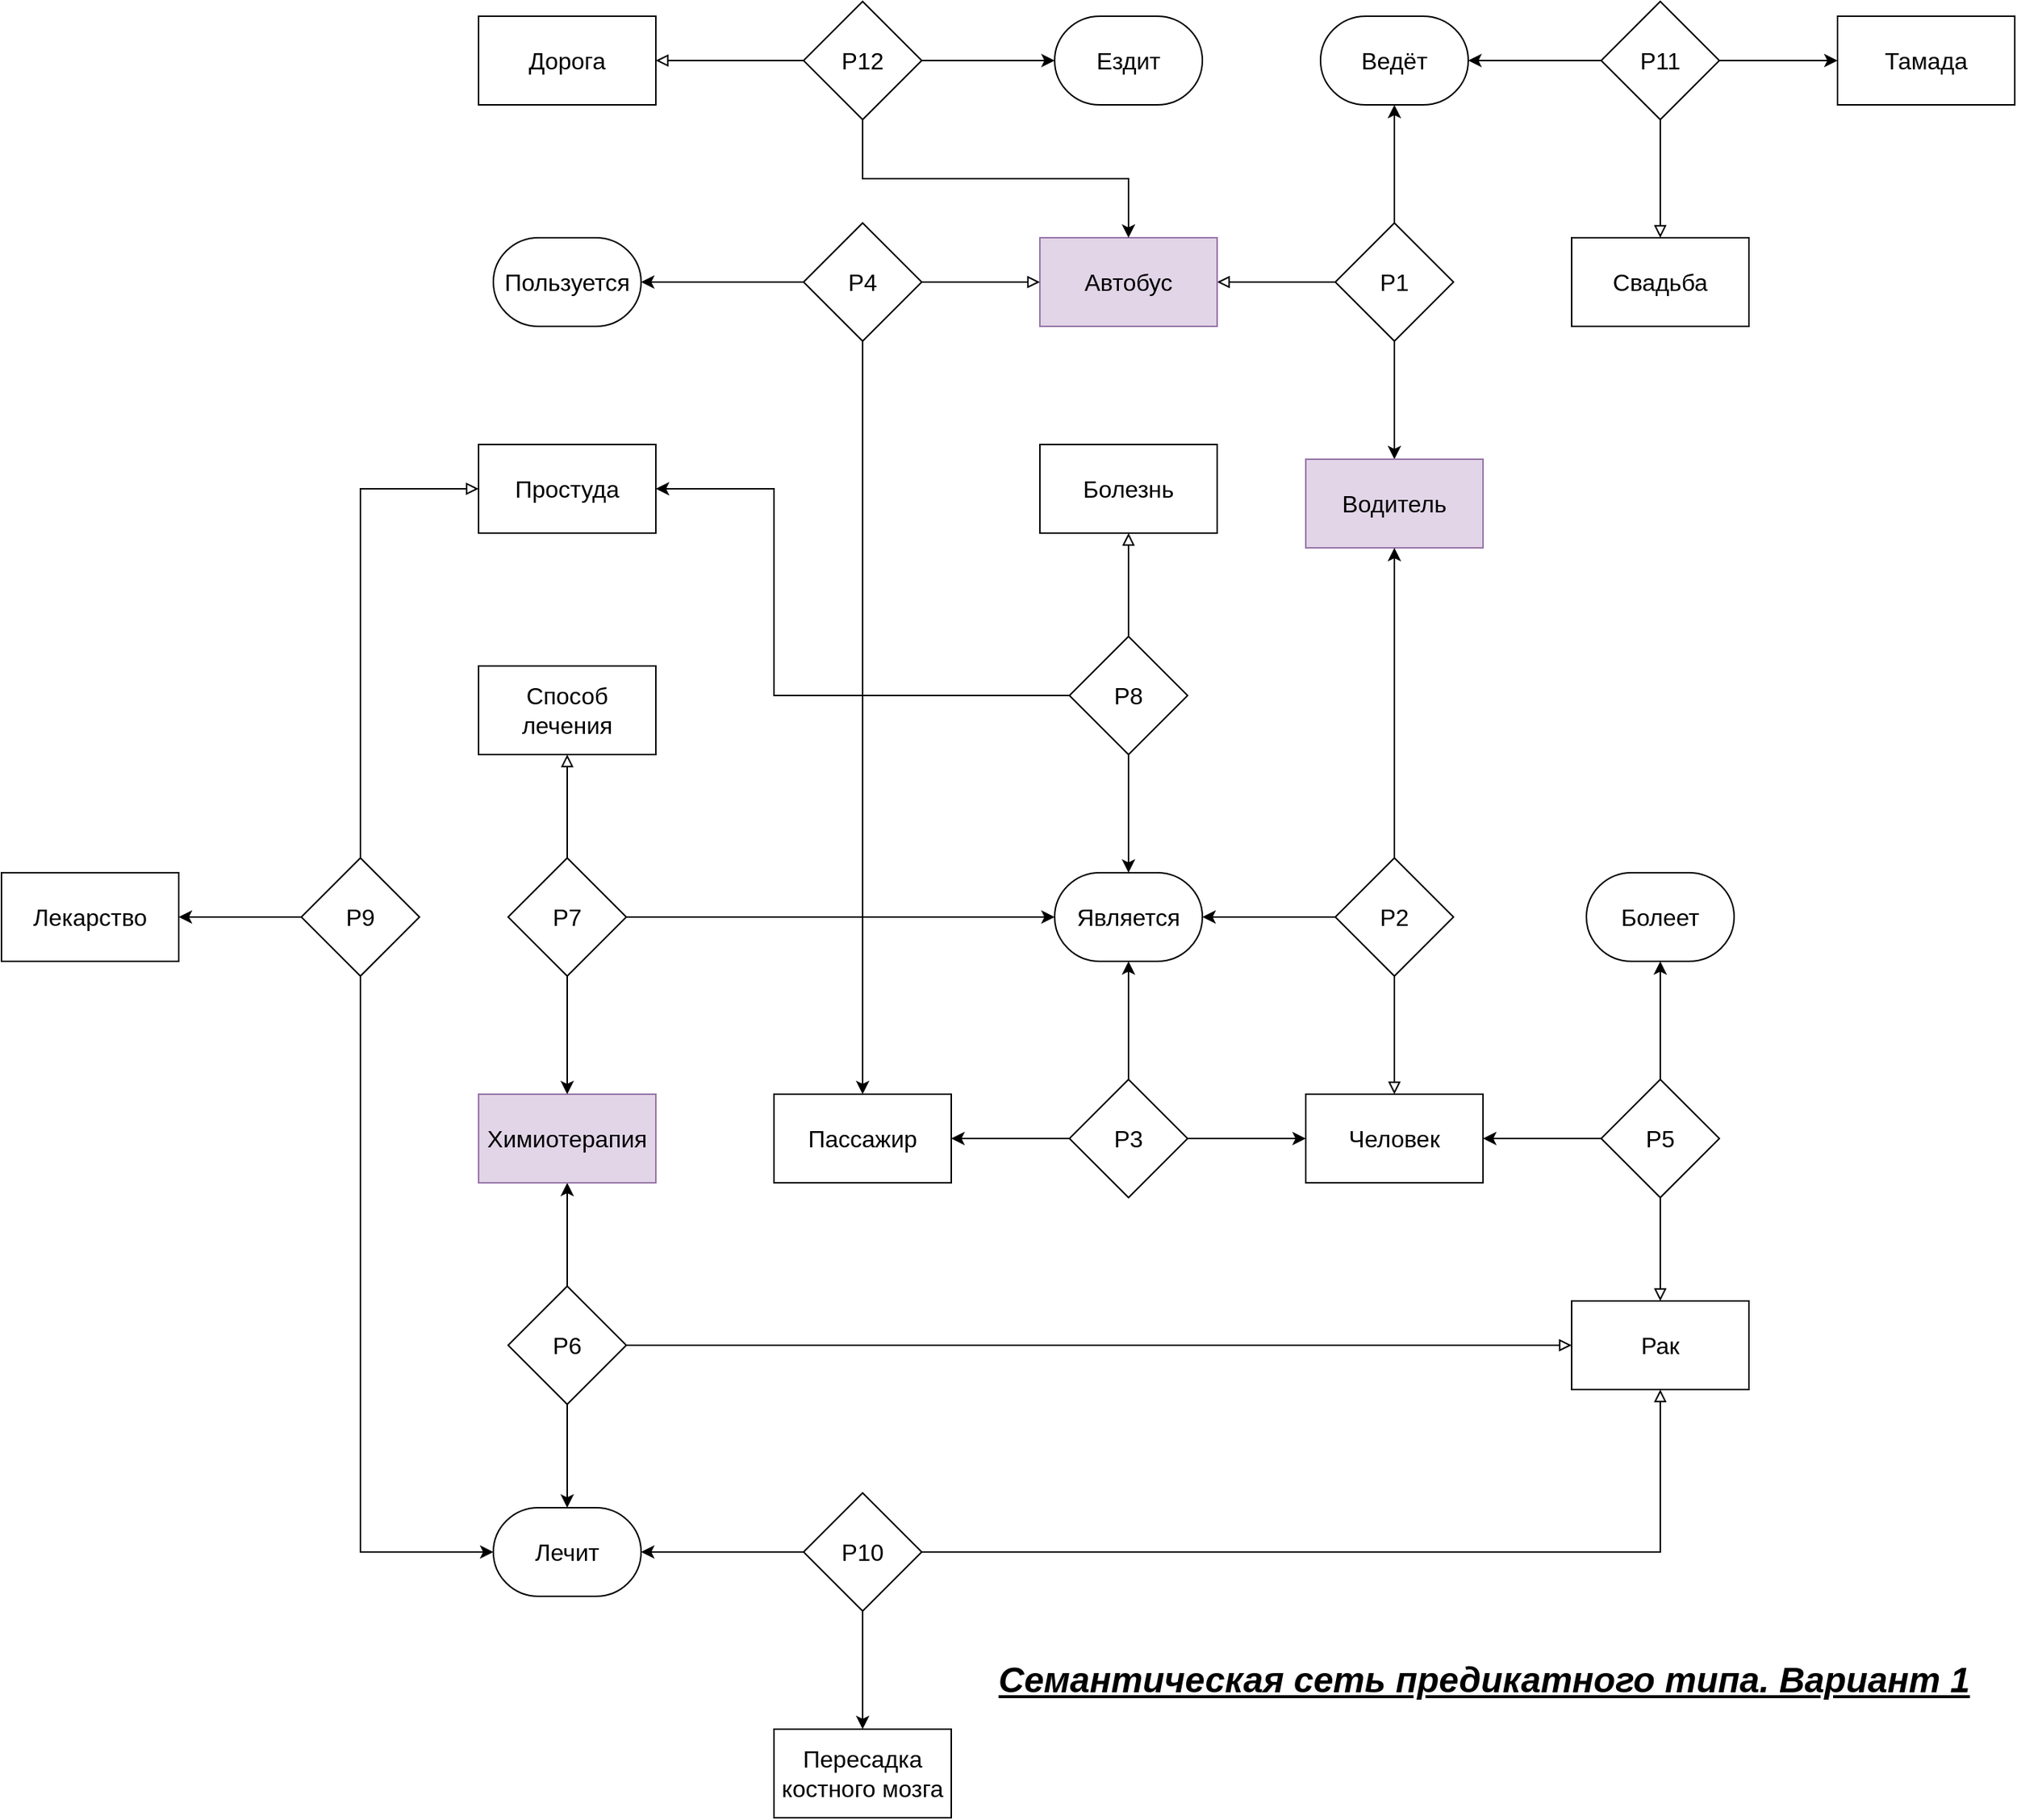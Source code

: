 <mxfile type="github" version="12.1.3" pages="1">
  <diagram id="MdG7-HfaqBnEDaMUFADi" name="Page-1">
    <mxGraphModel grid="1" dx="782" dy="466" gridSize="10" guides="1" tooltips="1" connect="1" arrows="1" fold="1" page="1" pageScale="1" pageWidth="2336" pageHeight="1654" math="0" shadow="0">
      <root>
        <mxCell id="0"/>
        <mxCell id="1" parent="0"/>
        <mxCell id="23sbL1pwcprmUJ3YnxOy-1" value="Семантическая сеть предикатного типа. Вариант 1" parent="1" style="text;html=1;resizable=0;points=[];autosize=1;align=left;verticalAlign=top;spacingTop=-4;fontSize=24;fontStyle=7" vertex="1">
          <mxGeometry as="geometry" x="1030" y="1420" width="580" height="30"/>
        </mxCell>
        <mxCell id="RuxBEX5rn0aUxyI9NK6G-9" parent="1" style="edgeStyle=orthogonalEdgeStyle;rounded=0;orthogonalLoop=1;jettySize=auto;html=1;exitX=0;exitY=0.5;exitDx=0;exitDy=0;entryX=1;entryY=0.5;entryDx=0;entryDy=0;fontSize=16;endArrow=block;endFill=0;" target="RuxBEX5rn0aUxyI9NK6G-2" source="RuxBEX5rn0aUxyI9NK6G-1" edge="1">
          <mxGeometry as="geometry" relative="1"/>
        </mxCell>
        <mxCell id="RuxBEX5rn0aUxyI9NK6G-10" parent="1" style="edgeStyle=orthogonalEdgeStyle;rounded=0;orthogonalLoop=1;jettySize=auto;html=1;exitX=0.5;exitY=1;exitDx=0;exitDy=0;entryX=0.5;entryY=0;entryDx=0;entryDy=0;fontSize=16;" target="RuxBEX5rn0aUxyI9NK6G-7" source="RuxBEX5rn0aUxyI9NK6G-1" edge="1">
          <mxGeometry as="geometry" relative="1"/>
        </mxCell>
        <mxCell id="RuxBEX5rn0aUxyI9NK6G-11" parent="1" style="edgeStyle=orthogonalEdgeStyle;rounded=0;orthogonalLoop=1;jettySize=auto;html=1;exitX=0.5;exitY=0;exitDx=0;exitDy=0;entryX=0.5;entryY=1;entryDx=0;entryDy=0;entryPerimeter=0;fontSize=16;" target="RuxBEX5rn0aUxyI9NK6G-3" source="RuxBEX5rn0aUxyI9NK6G-1" edge="1">
          <mxGeometry as="geometry" relative="1">
            <Array as="points">
              <mxPoint x="1300" y="390"/>
              <mxPoint x="1300" y="390"/>
            </Array>
          </mxGeometry>
        </mxCell>
        <mxCell id="RuxBEX5rn0aUxyI9NK6G-1" value="Р1" parent="1" style="rhombus;whiteSpace=wrap;html=1;fontSize=16;" vertex="1">
          <mxGeometry as="geometry" x="1260" y="450" width="80" height="80"/>
        </mxCell>
        <mxCell id="RuxBEX5rn0aUxyI9NK6G-2" value="Автобус" parent="1" style="rounded=0;whiteSpace=wrap;html=1;fontSize=16;fillColor=#e1d5e7;strokeColor=#9673a6;" vertex="1">
          <mxGeometry as="geometry" x="1060" y="460" width="120" height="60"/>
        </mxCell>
        <mxCell id="RuxBEX5rn0aUxyI9NK6G-3" value="Ведёт" parent="1" style="strokeWidth=1;html=1;shape=mxgraph.flowchart.terminator;whiteSpace=wrap;fontSize=16;" vertex="1">
          <mxGeometry as="geometry" x="1250" y="310" width="100" height="60"/>
        </mxCell>
        <mxCell id="RuxBEX5rn0aUxyI9NK6G-7" value="Водитель" parent="1" style="rounded=0;whiteSpace=wrap;html=1;fontSize=16;fillColor=#e1d5e7;strokeColor=#9673a6;" vertex="1">
          <mxGeometry as="geometry" x="1240" y="610" width="120" height="60"/>
        </mxCell>
        <mxCell id="RuxBEX5rn0aUxyI9NK6G-14" parent="1" style="edgeStyle=orthogonalEdgeStyle;rounded=0;orthogonalLoop=1;jettySize=auto;html=1;exitX=0;exitY=0.5;exitDx=0;exitDy=0;entryX=1;entryY=0.5;entryDx=0;entryDy=0;entryPerimeter=0;fontSize=16;" target="RuxBEX5rn0aUxyI9NK6G-13" source="RuxBEX5rn0aUxyI9NK6G-12" edge="1">
          <mxGeometry as="geometry" relative="1"/>
        </mxCell>
        <mxCell id="RuxBEX5rn0aUxyI9NK6G-15" parent="1" style="edgeStyle=orthogonalEdgeStyle;rounded=0;orthogonalLoop=1;jettySize=auto;html=1;exitX=0.5;exitY=0;exitDx=0;exitDy=0;entryX=0.5;entryY=1;entryDx=0;entryDy=0;fontSize=16;endArrow=classic;endFill=1;" target="RuxBEX5rn0aUxyI9NK6G-7" source="RuxBEX5rn0aUxyI9NK6G-12" edge="1">
          <mxGeometry as="geometry" relative="1"/>
        </mxCell>
        <mxCell id="ugYi71QRtzRKsweFKnxb-10" parent="1" style="edgeStyle=orthogonalEdgeStyle;rounded=0;orthogonalLoop=1;jettySize=auto;html=1;exitX=0.5;exitY=1;exitDx=0;exitDy=0;entryX=0.5;entryY=0;entryDx=0;entryDy=0;endArrow=block;endFill=0;" target="RuxBEX5rn0aUxyI9NK6G-16" source="RuxBEX5rn0aUxyI9NK6G-12" edge="1">
          <mxGeometry as="geometry" relative="1"/>
        </mxCell>
        <mxCell id="RuxBEX5rn0aUxyI9NK6G-12" value="Р2" parent="1" style="rhombus;whiteSpace=wrap;html=1;fontSize=16;" vertex="1">
          <mxGeometry as="geometry" x="1260" y="880" width="80" height="80"/>
        </mxCell>
        <mxCell id="RuxBEX5rn0aUxyI9NK6G-13" value="Является" parent="1" style="strokeWidth=1;html=1;shape=mxgraph.flowchart.terminator;whiteSpace=wrap;fontSize=16;" vertex="1">
          <mxGeometry as="geometry" x="1070" y="890" width="100" height="60"/>
        </mxCell>
        <mxCell id="RuxBEX5rn0aUxyI9NK6G-16" value="Человек" parent="1" style="rounded=0;whiteSpace=wrap;html=1;fontSize=16;" vertex="1">
          <mxGeometry as="geometry" x="1240" y="1040" width="120" height="60"/>
        </mxCell>
        <mxCell id="ugYi71QRtzRKsweFKnxb-25" parent="1" style="edgeStyle=orthogonalEdgeStyle;rounded=0;orthogonalLoop=1;jettySize=auto;html=1;exitX=0.5;exitY=1;exitDx=0;exitDy=0;entryX=0.5;entryY=0;entryDx=0;entryDy=0;endArrow=block;endFill=0;" target="ugYi71QRtzRKsweFKnxb-2" source="ugYi71QRtzRKsweFKnxb-1" edge="1">
          <mxGeometry as="geometry" relative="1"/>
        </mxCell>
        <mxCell id="ugYi71QRtzRKsweFKnxb-26" parent="1" style="edgeStyle=orthogonalEdgeStyle;rounded=0;orthogonalLoop=1;jettySize=auto;html=1;exitX=0;exitY=0.5;exitDx=0;exitDy=0;entryX=1;entryY=0.5;entryDx=0;entryDy=0;" target="RuxBEX5rn0aUxyI9NK6G-16" source="ugYi71QRtzRKsweFKnxb-1" edge="1">
          <mxGeometry as="geometry" relative="1"/>
        </mxCell>
        <mxCell id="ugYi71QRtzRKsweFKnxb-27" parent="1" style="edgeStyle=orthogonalEdgeStyle;rounded=0;orthogonalLoop=1;jettySize=auto;html=1;exitX=0.5;exitY=0;exitDx=0;exitDy=0;entryX=0.5;entryY=1;entryDx=0;entryDy=0;entryPerimeter=0;" target="ugYi71QRtzRKsweFKnxb-3" source="ugYi71QRtzRKsweFKnxb-1" edge="1">
          <mxGeometry as="geometry" relative="1"/>
        </mxCell>
        <mxCell id="ugYi71QRtzRKsweFKnxb-1" value="Р5" parent="1" style="rhombus;whiteSpace=wrap;html=1;fontSize=16;" vertex="1">
          <mxGeometry as="geometry" x="1440" y="1030" width="80" height="80"/>
        </mxCell>
        <mxCell id="ugYi71QRtzRKsweFKnxb-2" value="Рак" parent="1" style="rounded=0;whiteSpace=wrap;html=1;fontSize=16;" vertex="1">
          <mxGeometry as="geometry" x="1420" y="1180" width="120" height="60"/>
        </mxCell>
        <mxCell id="ugYi71QRtzRKsweFKnxb-3" value="Болеет" parent="1" style="strokeWidth=1;html=1;shape=mxgraph.flowchart.terminator;whiteSpace=wrap;fontSize=16;" vertex="1">
          <mxGeometry as="geometry" x="1430" y="890" width="100" height="60"/>
        </mxCell>
        <mxCell id="ugYi71QRtzRKsweFKnxb-14" parent="1" style="edgeStyle=orthogonalEdgeStyle;rounded=0;orthogonalLoop=1;jettySize=auto;html=1;exitX=0.5;exitY=0;exitDx=0;exitDy=0;entryX=0.5;entryY=1;entryDx=0;entryDy=0;entryPerimeter=0;" target="RuxBEX5rn0aUxyI9NK6G-13" source="ugYi71QRtzRKsweFKnxb-4" edge="1">
          <mxGeometry as="geometry" relative="1"/>
        </mxCell>
        <mxCell id="ugYi71QRtzRKsweFKnxb-15" parent="1" style="edgeStyle=orthogonalEdgeStyle;rounded=0;orthogonalLoop=1;jettySize=auto;html=1;exitX=1;exitY=0.5;exitDx=0;exitDy=0;entryX=0;entryY=0.5;entryDx=0;entryDy=0;" target="RuxBEX5rn0aUxyI9NK6G-16" source="ugYi71QRtzRKsweFKnxb-4" edge="1">
          <mxGeometry as="geometry" relative="1"/>
        </mxCell>
        <mxCell id="ugYi71QRtzRKsweFKnxb-16" parent="1" style="edgeStyle=orthogonalEdgeStyle;rounded=0;orthogonalLoop=1;jettySize=auto;html=1;exitX=0;exitY=0.5;exitDx=0;exitDy=0;entryX=1;entryY=0.5;entryDx=0;entryDy=0;" target="ugYi71QRtzRKsweFKnxb-11" source="ugYi71QRtzRKsweFKnxb-4" edge="1">
          <mxGeometry as="geometry" relative="1"/>
        </mxCell>
        <mxCell id="ugYi71QRtzRKsweFKnxb-4" value="Р3" parent="1" style="rhombus;whiteSpace=wrap;html=1;fontSize=16;" vertex="1">
          <mxGeometry as="geometry" x="1080" y="1030" width="80" height="80"/>
        </mxCell>
        <mxCell id="ugYi71QRtzRKsweFKnxb-6" value="Пользуется" parent="1" style="strokeWidth=1;html=1;shape=mxgraph.flowchart.terminator;whiteSpace=wrap;fontSize=16;" vertex="1">
          <mxGeometry as="geometry" x="690" y="460" width="100" height="60"/>
        </mxCell>
        <mxCell id="ugYi71QRtzRKsweFKnxb-11" value="Пассажир" parent="1" style="rounded=0;whiteSpace=wrap;html=1;fontSize=16;" vertex="1">
          <mxGeometry as="geometry" x="880" y="1040" width="120" height="60"/>
        </mxCell>
        <mxCell id="ugYi71QRtzRKsweFKnxb-20" parent="1" style="edgeStyle=orthogonalEdgeStyle;rounded=0;orthogonalLoop=1;jettySize=auto;html=1;exitX=0.5;exitY=1;exitDx=0;exitDy=0;entryX=0.5;entryY=0;entryDx=0;entryDy=0;" target="ugYi71QRtzRKsweFKnxb-11" source="ugYi71QRtzRKsweFKnxb-17" edge="1">
          <mxGeometry as="geometry" relative="1"/>
        </mxCell>
        <mxCell id="ugYi71QRtzRKsweFKnxb-23" parent="1" style="edgeStyle=orthogonalEdgeStyle;rounded=0;orthogonalLoop=1;jettySize=auto;html=1;exitX=1;exitY=0.5;exitDx=0;exitDy=0;entryX=0;entryY=0.5;entryDx=0;entryDy=0;endArrow=block;endFill=0;" target="RuxBEX5rn0aUxyI9NK6G-2" source="ugYi71QRtzRKsweFKnxb-17" edge="1">
          <mxGeometry as="geometry" relative="1"/>
        </mxCell>
        <mxCell id="ugYi71QRtzRKsweFKnxb-24" parent="1" style="edgeStyle=orthogonalEdgeStyle;rounded=0;orthogonalLoop=1;jettySize=auto;html=1;exitX=0;exitY=0.5;exitDx=0;exitDy=0;entryX=1;entryY=0.5;entryDx=0;entryDy=0;entryPerimeter=0;" target="ugYi71QRtzRKsweFKnxb-6" source="ugYi71QRtzRKsweFKnxb-17" edge="1">
          <mxGeometry as="geometry" relative="1"/>
        </mxCell>
        <mxCell id="ugYi71QRtzRKsweFKnxb-17" value="Р4" parent="1" style="rhombus;whiteSpace=wrap;html=1;fontSize=16;" vertex="1">
          <mxGeometry as="geometry" x="900" y="450" width="80" height="80"/>
        </mxCell>
        <mxCell id="Z3LmGhZKQQwMbP7OmK-l-32" parent="1" style="edgeStyle=orthogonalEdgeStyle;rounded=0;orthogonalLoop=1;jettySize=auto;html=1;exitX=0;exitY=0.5;exitDx=0;exitDy=0;entryX=1;entryY=0.5;entryDx=0;entryDy=0;entryPerimeter=0;" target="RuxBEX5rn0aUxyI9NK6G-3" source="ugYi71QRtzRKsweFKnxb-28" edge="1">
          <mxGeometry as="geometry" relative="1"/>
        </mxCell>
        <mxCell id="Z3LmGhZKQQwMbP7OmK-l-33" parent="1" style="edgeStyle=orthogonalEdgeStyle;rounded=0;orthogonalLoop=1;jettySize=auto;html=1;exitX=1;exitY=0.5;exitDx=0;exitDy=0;entryX=0;entryY=0.5;entryDx=0;entryDy=0;" target="Z3LmGhZKQQwMbP7OmK-l-31" source="ugYi71QRtzRKsweFKnxb-28" edge="1">
          <mxGeometry as="geometry" relative="1"/>
        </mxCell>
        <mxCell id="Z3LmGhZKQQwMbP7OmK-l-34" parent="1" style="edgeStyle=orthogonalEdgeStyle;rounded=0;orthogonalLoop=1;jettySize=auto;html=1;exitX=0.5;exitY=1;exitDx=0;exitDy=0;entryX=0.5;entryY=0;entryDx=0;entryDy=0;endArrow=block;endFill=0;" target="Z3LmGhZKQQwMbP7OmK-l-30" source="ugYi71QRtzRKsweFKnxb-28" edge="1">
          <mxGeometry as="geometry" relative="1"/>
        </mxCell>
        <mxCell id="ugYi71QRtzRKsweFKnxb-28" value="Р11" parent="1" style="rhombus;whiteSpace=wrap;html=1;fontSize=16;" vertex="1">
          <mxGeometry as="geometry" x="1440" y="300" width="80" height="80"/>
        </mxCell>
        <mxCell id="ugYi71QRtzRKsweFKnxb-29" value="Болезнь" parent="1" style="rounded=0;whiteSpace=wrap;html=1;fontSize=16;" vertex="1">
          <mxGeometry as="geometry" x="1060" y="600" width="120" height="60"/>
        </mxCell>
        <mxCell id="ugYi71QRtzRKsweFKnxb-30" value="Ездит" parent="1" style="strokeWidth=1;html=1;shape=mxgraph.flowchart.terminator;whiteSpace=wrap;fontSize=16;" vertex="1">
          <mxGeometry as="geometry" x="1070" y="310" width="100" height="60"/>
        </mxCell>
        <mxCell id="ugYi71QRtzRKsweFKnxb-38" parent="1" style="edgeStyle=orthogonalEdgeStyle;rounded=0;orthogonalLoop=1;jettySize=auto;html=1;exitX=1;exitY=0.5;exitDx=0;exitDy=0;entryX=0;entryY=0.5;entryDx=0;entryDy=0;endArrow=block;endFill=0;" target="ugYi71QRtzRKsweFKnxb-2" source="ugYi71QRtzRKsweFKnxb-34" edge="1">
          <mxGeometry as="geometry" relative="1"/>
        </mxCell>
        <mxCell id="ugYi71QRtzRKsweFKnxb-39" parent="1" style="edgeStyle=orthogonalEdgeStyle;rounded=0;orthogonalLoop=1;jettySize=auto;html=1;exitX=0.5;exitY=1;exitDx=0;exitDy=0;entryX=0.5;entryY=0;entryDx=0;entryDy=0;entryPerimeter=0;" target="ugYi71QRtzRKsweFKnxb-36" source="ugYi71QRtzRKsweFKnxb-34" edge="1">
          <mxGeometry as="geometry" relative="1"/>
        </mxCell>
        <mxCell id="ugYi71QRtzRKsweFKnxb-40" parent="1" style="edgeStyle=orthogonalEdgeStyle;rounded=0;orthogonalLoop=1;jettySize=auto;html=1;exitX=0.5;exitY=0;exitDx=0;exitDy=0;entryX=0.5;entryY=1;entryDx=0;entryDy=0;" target="ugYi71QRtzRKsweFKnxb-35" source="ugYi71QRtzRKsweFKnxb-34" edge="1">
          <mxGeometry as="geometry" relative="1">
            <Array as="points">
              <mxPoint x="740" y="1170"/>
            </Array>
          </mxGeometry>
        </mxCell>
        <mxCell id="ugYi71QRtzRKsweFKnxb-34" value="Р6" parent="1" style="rhombus;whiteSpace=wrap;html=1;fontSize=16;" vertex="1">
          <mxGeometry as="geometry" x="700" y="1170" width="80" height="80"/>
        </mxCell>
        <mxCell id="ugYi71QRtzRKsweFKnxb-35" value="Химиотерапия" parent="1" style="rounded=0;whiteSpace=wrap;html=1;fontSize=16;fillColor=#e1d5e7;strokeColor=#9673a6;" vertex="1">
          <mxGeometry as="geometry" x="680" y="1040" width="120" height="60"/>
        </mxCell>
        <mxCell id="ugYi71QRtzRKsweFKnxb-36" value="Лечит" parent="1" style="strokeWidth=1;html=1;shape=mxgraph.flowchart.terminator;whiteSpace=wrap;fontSize=16;" vertex="1">
          <mxGeometry as="geometry" x="690" y="1320" width="100" height="60"/>
        </mxCell>
        <mxCell id="Z3LmGhZKQQwMbP7OmK-l-2" parent="1" style="edgeStyle=orthogonalEdgeStyle;rounded=0;orthogonalLoop=1;jettySize=auto;html=1;exitX=1;exitY=0.5;exitDx=0;exitDy=0;entryX=0;entryY=0.5;entryDx=0;entryDy=0;entryPerimeter=0;" target="RuxBEX5rn0aUxyI9NK6G-13" source="Z3LmGhZKQQwMbP7OmK-l-1" edge="1">
          <mxGeometry as="geometry" relative="1"/>
        </mxCell>
        <mxCell id="Z3LmGhZKQQwMbP7OmK-l-3" parent="1" style="edgeStyle=orthogonalEdgeStyle;rounded=0;orthogonalLoop=1;jettySize=auto;html=1;exitX=0.5;exitY=1;exitDx=0;exitDy=0;entryX=0.5;entryY=0;entryDx=0;entryDy=0;" target="ugYi71QRtzRKsweFKnxb-35" source="Z3LmGhZKQQwMbP7OmK-l-1" edge="1">
          <mxGeometry as="geometry" relative="1"/>
        </mxCell>
        <mxCell id="Z3LmGhZKQQwMbP7OmK-l-5" parent="1" style="edgeStyle=orthogonalEdgeStyle;rounded=0;orthogonalLoop=1;jettySize=auto;html=1;exitX=0.5;exitY=0;exitDx=0;exitDy=0;entryX=0.5;entryY=1;entryDx=0;entryDy=0;endArrow=block;endFill=0;" target="Z3LmGhZKQQwMbP7OmK-l-4" source="Z3LmGhZKQQwMbP7OmK-l-1" edge="1">
          <mxGeometry as="geometry" relative="1"/>
        </mxCell>
        <mxCell id="Z3LmGhZKQQwMbP7OmK-l-1" value="Р7" parent="1" style="rhombus;whiteSpace=wrap;html=1;fontSize=16;" vertex="1">
          <mxGeometry as="geometry" x="700" y="880" width="80" height="80"/>
        </mxCell>
        <mxCell id="Z3LmGhZKQQwMbP7OmK-l-4" value="Способ лечения" parent="1" style="rounded=0;whiteSpace=wrap;html=1;fontSize=16;" vertex="1">
          <mxGeometry as="geometry" x="680" y="750" width="120" height="60"/>
        </mxCell>
        <mxCell id="Z3LmGhZKQQwMbP7OmK-l-6" value="Простуда" parent="1" style="rounded=0;whiteSpace=wrap;html=1;fontSize=16;" vertex="1">
          <mxGeometry as="geometry" x="680" y="600" width="120" height="60"/>
        </mxCell>
        <mxCell id="Z3LmGhZKQQwMbP7OmK-l-10" parent="1" style="edgeStyle=orthogonalEdgeStyle;rounded=0;orthogonalLoop=1;jettySize=auto;html=1;exitX=0.5;exitY=1;exitDx=0;exitDy=0;entryX=0.5;entryY=0;entryDx=0;entryDy=0;entryPerimeter=0;" target="RuxBEX5rn0aUxyI9NK6G-13" source="Z3LmGhZKQQwMbP7OmK-l-7" edge="1">
          <mxGeometry as="geometry" relative="1"/>
        </mxCell>
        <mxCell id="Z3LmGhZKQQwMbP7OmK-l-18" parent="1" style="edgeStyle=orthogonalEdgeStyle;rounded=0;orthogonalLoop=1;jettySize=auto;html=1;exitX=0.5;exitY=0;exitDx=0;exitDy=0;entryX=0.5;entryY=1;entryDx=0;entryDy=0;endArrow=block;endFill=0;" target="ugYi71QRtzRKsweFKnxb-29" source="Z3LmGhZKQQwMbP7OmK-l-7" edge="1">
          <mxGeometry as="geometry" relative="1"/>
        </mxCell>
        <mxCell id="Z3LmGhZKQQwMbP7OmK-l-19" parent="1" style="edgeStyle=orthogonalEdgeStyle;rounded=0;orthogonalLoop=1;jettySize=auto;html=1;exitX=0;exitY=0.5;exitDx=0;exitDy=0;entryX=1;entryY=0.5;entryDx=0;entryDy=0;" target="Z3LmGhZKQQwMbP7OmK-l-6" source="Z3LmGhZKQQwMbP7OmK-l-7" edge="1">
          <mxGeometry as="geometry" relative="1">
            <Array as="points">
              <mxPoint x="880" y="770"/>
              <mxPoint x="880" y="630"/>
            </Array>
          </mxGeometry>
        </mxCell>
        <mxCell id="Z3LmGhZKQQwMbP7OmK-l-7" value="Р8" parent="1" style="rhombus;whiteSpace=wrap;html=1;fontSize=16;" vertex="1">
          <mxGeometry as="geometry" x="1080" y="730" width="80" height="80"/>
        </mxCell>
        <mxCell id="Z3LmGhZKQQwMbP7OmK-l-14" value="Лекарство" parent="1" style="rounded=0;whiteSpace=wrap;html=1;fontSize=16;" vertex="1">
          <mxGeometry as="geometry" x="357" y="890" width="120" height="60"/>
        </mxCell>
        <mxCell id="Z3LmGhZKQQwMbP7OmK-l-36" parent="1" style="edgeStyle=orthogonalEdgeStyle;rounded=0;orthogonalLoop=1;jettySize=auto;html=1;exitX=1;exitY=0.5;exitDx=0;exitDy=0;entryX=0;entryY=0.5;entryDx=0;entryDy=0;entryPerimeter=0;" target="ugYi71QRtzRKsweFKnxb-30" source="Z3LmGhZKQQwMbP7OmK-l-15" edge="1">
          <mxGeometry as="geometry" relative="1"/>
        </mxCell>
        <mxCell id="Z3LmGhZKQQwMbP7OmK-l-37" parent="1" style="edgeStyle=orthogonalEdgeStyle;rounded=0;orthogonalLoop=1;jettySize=auto;html=1;exitX=0.5;exitY=1;exitDx=0;exitDy=0;entryX=0.5;entryY=0;entryDx=0;entryDy=0;" target="RuxBEX5rn0aUxyI9NK6G-2" source="Z3LmGhZKQQwMbP7OmK-l-15" edge="1">
          <mxGeometry as="geometry" relative="1"/>
        </mxCell>
        <mxCell id="Z3LmGhZKQQwMbP7OmK-l-38" parent="1" style="edgeStyle=orthogonalEdgeStyle;rounded=0;orthogonalLoop=1;jettySize=auto;html=1;exitX=0;exitY=0.5;exitDx=0;exitDy=0;entryX=1;entryY=0.5;entryDx=0;entryDy=0;endArrow=block;endFill=0;" target="Z3LmGhZKQQwMbP7OmK-l-35" source="Z3LmGhZKQQwMbP7OmK-l-15" edge="1">
          <mxGeometry as="geometry" relative="1"/>
        </mxCell>
        <mxCell id="Z3LmGhZKQQwMbP7OmK-l-15" value="Р12" parent="1" style="rhombus;whiteSpace=wrap;html=1;fontSize=16;" vertex="1">
          <mxGeometry as="geometry" x="900" y="300" width="80" height="80"/>
        </mxCell>
        <mxCell id="Z3LmGhZKQQwMbP7OmK-l-21" parent="1" style="edgeStyle=orthogonalEdgeStyle;rounded=0;orthogonalLoop=1;jettySize=auto;html=1;exitX=0.5;exitY=0;exitDx=0;exitDy=0;entryX=0;entryY=0.5;entryDx=0;entryDy=0;endArrow=block;endFill=0;" target="Z3LmGhZKQQwMbP7OmK-l-6" source="Z3LmGhZKQQwMbP7OmK-l-20" edge="1">
          <mxGeometry as="geometry" relative="1"/>
        </mxCell>
        <mxCell id="Z3LmGhZKQQwMbP7OmK-l-22" parent="1" style="edgeStyle=orthogonalEdgeStyle;rounded=0;orthogonalLoop=1;jettySize=auto;html=1;exitX=0.5;exitY=1;exitDx=0;exitDy=0;entryX=0;entryY=0.5;entryDx=0;entryDy=0;entryPerimeter=0;" target="ugYi71QRtzRKsweFKnxb-36" source="Z3LmGhZKQQwMbP7OmK-l-20" edge="1">
          <mxGeometry as="geometry" relative="1"/>
        </mxCell>
        <mxCell id="Z3LmGhZKQQwMbP7OmK-l-23" parent="1" style="edgeStyle=orthogonalEdgeStyle;rounded=0;orthogonalLoop=1;jettySize=auto;html=1;exitX=0;exitY=0.5;exitDx=0;exitDy=0;entryX=1;entryY=0.5;entryDx=0;entryDy=0;" target="Z3LmGhZKQQwMbP7OmK-l-14" source="Z3LmGhZKQQwMbP7OmK-l-20" edge="1">
          <mxGeometry as="geometry" relative="1"/>
        </mxCell>
        <mxCell id="Z3LmGhZKQQwMbP7OmK-l-20" value="Р9" parent="1" style="rhombus;whiteSpace=wrap;html=1;fontSize=16;" vertex="1">
          <mxGeometry as="geometry" x="560" y="880" width="80" height="80"/>
        </mxCell>
        <mxCell id="Z3LmGhZKQQwMbP7OmK-l-26" parent="1" style="edgeStyle=orthogonalEdgeStyle;rounded=0;orthogonalLoop=1;jettySize=auto;html=1;exitX=0;exitY=0.5;exitDx=0;exitDy=0;entryX=1;entryY=0.5;entryDx=0;entryDy=0;entryPerimeter=0;" target="ugYi71QRtzRKsweFKnxb-36" source="Z3LmGhZKQQwMbP7OmK-l-24" edge="1">
          <mxGeometry as="geometry" relative="1"/>
        </mxCell>
        <mxCell id="Z3LmGhZKQQwMbP7OmK-l-28" parent="1" style="edgeStyle=orthogonalEdgeStyle;rounded=0;orthogonalLoop=1;jettySize=auto;html=1;exitX=0.5;exitY=1;exitDx=0;exitDy=0;entryX=0.5;entryY=0;entryDx=0;entryDy=0;" target="Z3LmGhZKQQwMbP7OmK-l-27" source="Z3LmGhZKQQwMbP7OmK-l-24" edge="1">
          <mxGeometry as="geometry" relative="1"/>
        </mxCell>
        <mxCell id="Z3LmGhZKQQwMbP7OmK-l-29" parent="1" style="edgeStyle=orthogonalEdgeStyle;rounded=0;orthogonalLoop=1;jettySize=auto;html=1;exitX=1;exitY=0.5;exitDx=0;exitDy=0;entryX=0.5;entryY=1;entryDx=0;entryDy=0;endArrow=block;endFill=0;" target="ugYi71QRtzRKsweFKnxb-2" source="Z3LmGhZKQQwMbP7OmK-l-24" edge="1">
          <mxGeometry as="geometry" relative="1"/>
        </mxCell>
        <mxCell id="Z3LmGhZKQQwMbP7OmK-l-24" value="Р10" parent="1" style="rhombus;whiteSpace=wrap;html=1;fontSize=16;" vertex="1">
          <mxGeometry as="geometry" x="900" y="1310" width="80" height="80"/>
        </mxCell>
        <mxCell id="Z3LmGhZKQQwMbP7OmK-l-27" value="Пересадка костного мозга" parent="1" style="rounded=0;whiteSpace=wrap;html=1;fontSize=16;" vertex="1">
          <mxGeometry as="geometry" x="880" y="1470" width="120" height="60"/>
        </mxCell>
        <mxCell id="Z3LmGhZKQQwMbP7OmK-l-30" value="Свадьба" parent="1" style="rounded=0;whiteSpace=wrap;html=1;fontSize=16;" vertex="1">
          <mxGeometry as="geometry" x="1420" y="460" width="120" height="60"/>
        </mxCell>
        <mxCell id="Z3LmGhZKQQwMbP7OmK-l-31" value="Тамада" parent="1" style="rounded=0;whiteSpace=wrap;html=1;fontSize=16;" vertex="1">
          <mxGeometry as="geometry" x="1600" y="310" width="120" height="60"/>
        </mxCell>
        <mxCell id="Z3LmGhZKQQwMbP7OmK-l-35" value="Дорога" parent="1" style="rounded=0;whiteSpace=wrap;html=1;fontSize=16;" vertex="1">
          <mxGeometry as="geometry" x="680" y="310" width="120" height="60"/>
        </mxCell>
      </root>
    </mxGraphModel>
  </diagram>
</mxfile>
